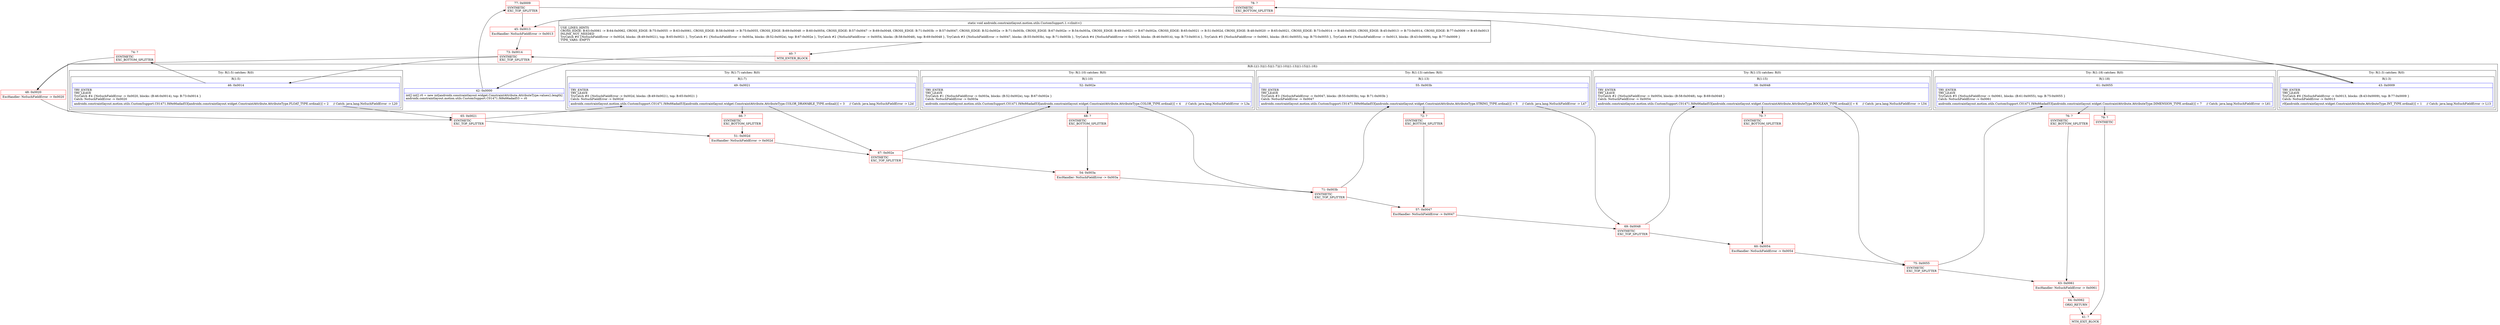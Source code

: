 digraph "CFG forandroidx.constraintlayout.motion.utils.CustomSupport.1.\<clinit\>()V" {
subgraph cluster_Region_1835904346 {
label = "R(8:1|(1:3)|(1:5)|(1:7)|(1:10)|(1:13)|(1:15)|(1:18))";
node [shape=record,color=blue];
Node_42 [shape=record,label="{42\:\ 0x0000|int[] int[] r0 = new int[androidx.constraintlayout.widget.ConstraintAttribute.AttributeType.values().length]\landroidx.constraintlayout.motion.utils.CustomSupport.C01471.f49x66adad53 = r0\l}"];
subgraph cluster_TryCatchRegion_1887197737 {
label = "Try: R(1:3) catches: R(0)";
node [shape=record,color=blue];
subgraph cluster_Region_765222626 {
label = "R(1:3)";
node [shape=record,color=blue];
Node_43 [shape=record,label="{43\:\ 0x0009|TRY_ENTER\lTRY_LEAVE\lTryCatch #6 \{NoSuchFieldError \-\> 0x0013, blocks: (B:43:0x0009), top: B:77:0x0009 \}\lCatch: NoSuchFieldError \-\> 0x0013\l|r0[androidx.constraintlayout.widget.ConstraintAttribute.AttributeType.INT_TYPE.ordinal()] = 1     \/\/ Catch: java.lang.NoSuchFieldError \-\> L13\l}"];
}
subgraph cluster_Region_317321468 {
label = "R(0) | ExcHandler: NoSuchFieldError \-\> 0x0013\l";
node [shape=record,color=blue];
}
}
subgraph cluster_TryCatchRegion_1745075320 {
label = "Try: R(1:5) catches: R(0)";
node [shape=record,color=blue];
subgraph cluster_Region_202236479 {
label = "R(1:5)";
node [shape=record,color=blue];
Node_46 [shape=record,label="{46\:\ 0x0014|TRY_ENTER\lTRY_LEAVE\lTryCatch #4 \{NoSuchFieldError \-\> 0x0020, blocks: (B:46:0x0014), top: B:73:0x0014 \}\lCatch: NoSuchFieldError \-\> 0x0020\l|androidx.constraintlayout.motion.utils.CustomSupport.C01471.f49x66adad53[androidx.constraintlayout.widget.ConstraintAttribute.AttributeType.FLOAT_TYPE.ordinal()] = 2     \/\/ Catch: java.lang.NoSuchFieldError \-\> L20\l}"];
}
subgraph cluster_Region_515005573 {
label = "R(0) | ExcHandler: NoSuchFieldError \-\> 0x0020\l";
node [shape=record,color=blue];
}
}
subgraph cluster_TryCatchRegion_1124147647 {
label = "Try: R(1:7) catches: R(0)";
node [shape=record,color=blue];
subgraph cluster_Region_907322843 {
label = "R(1:7)";
node [shape=record,color=blue];
Node_49 [shape=record,label="{49\:\ 0x0021|TRY_ENTER\lTRY_LEAVE\lTryCatch #0 \{NoSuchFieldError \-\> 0x002d, blocks: (B:49:0x0021), top: B:65:0x0021 \}\lCatch: NoSuchFieldError \-\> 0x002d\l|androidx.constraintlayout.motion.utils.CustomSupport.C01471.f49x66adad53[androidx.constraintlayout.widget.ConstraintAttribute.AttributeType.COLOR_DRAWABLE_TYPE.ordinal()] = 3     \/\/ Catch: java.lang.NoSuchFieldError \-\> L2d\l}"];
}
subgraph cluster_Region_1433118012 {
label = "R(0) | ExcHandler: NoSuchFieldError \-\> 0x002d\l";
node [shape=record,color=blue];
}
}
subgraph cluster_TryCatchRegion_1504808288 {
label = "Try: R(1:10) catches: R(0)";
node [shape=record,color=blue];
subgraph cluster_Region_326583088 {
label = "R(1:10)";
node [shape=record,color=blue];
Node_52 [shape=record,label="{52\:\ 0x002e|TRY_ENTER\lTRY_LEAVE\lTryCatch #1 \{NoSuchFieldError \-\> 0x003a, blocks: (B:52:0x002e), top: B:67:0x002e \}\lCatch: NoSuchFieldError \-\> 0x003a\l|androidx.constraintlayout.motion.utils.CustomSupport.C01471.f49x66adad53[androidx.constraintlayout.widget.ConstraintAttribute.AttributeType.COLOR_TYPE.ordinal()] = 4     \/\/ Catch: java.lang.NoSuchFieldError \-\> L3a\l}"];
}
subgraph cluster_Region_14550776 {
label = "R(0) | ExcHandler: NoSuchFieldError \-\> 0x003a\l";
node [shape=record,color=blue];
}
}
subgraph cluster_TryCatchRegion_143921562 {
label = "Try: R(1:13) catches: R(0)";
node [shape=record,color=blue];
subgraph cluster_Region_1562072933 {
label = "R(1:13)";
node [shape=record,color=blue];
Node_55 [shape=record,label="{55\:\ 0x003b|TRY_ENTER\lTRY_LEAVE\lTryCatch #3 \{NoSuchFieldError \-\> 0x0047, blocks: (B:55:0x003b), top: B:71:0x003b \}\lCatch: NoSuchFieldError \-\> 0x0047\l|androidx.constraintlayout.motion.utils.CustomSupport.C01471.f49x66adad53[androidx.constraintlayout.widget.ConstraintAttribute.AttributeType.STRING_TYPE.ordinal()] = 5     \/\/ Catch: java.lang.NoSuchFieldError \-\> L47\l}"];
}
subgraph cluster_Region_1960632629 {
label = "R(0) | ExcHandler: NoSuchFieldError \-\> 0x0047\l";
node [shape=record,color=blue];
}
}
subgraph cluster_TryCatchRegion_71680144 {
label = "Try: R(1:15) catches: R(0)";
node [shape=record,color=blue];
subgraph cluster_Region_745871683 {
label = "R(1:15)";
node [shape=record,color=blue];
Node_58 [shape=record,label="{58\:\ 0x0048|TRY_ENTER\lTRY_LEAVE\lTryCatch #2 \{NoSuchFieldError \-\> 0x0054, blocks: (B:58:0x0048), top: B:69:0x0048 \}\lCatch: NoSuchFieldError \-\> 0x0054\l|androidx.constraintlayout.motion.utils.CustomSupport.C01471.f49x66adad53[androidx.constraintlayout.widget.ConstraintAttribute.AttributeType.BOOLEAN_TYPE.ordinal()] = 6     \/\/ Catch: java.lang.NoSuchFieldError \-\> L54\l}"];
}
subgraph cluster_Region_735232983 {
label = "R(0) | ExcHandler: NoSuchFieldError \-\> 0x0054\l";
node [shape=record,color=blue];
}
}
subgraph cluster_TryCatchRegion_949246673 {
label = "Try: R(1:18) catches: R(0)";
node [shape=record,color=blue];
subgraph cluster_Region_318721043 {
label = "R(1:18)";
node [shape=record,color=blue];
Node_61 [shape=record,label="{61\:\ 0x0055|TRY_ENTER\lTRY_LEAVE\lTryCatch #5 \{NoSuchFieldError \-\> 0x0061, blocks: (B:61:0x0055), top: B:75:0x0055 \}\lCatch: NoSuchFieldError \-\> 0x0061\l|androidx.constraintlayout.motion.utils.CustomSupport.C01471.f49x66adad53[androidx.constraintlayout.widget.ConstraintAttribute.AttributeType.DIMENSION_TYPE.ordinal()] = 7     \/\/ Catch: java.lang.NoSuchFieldError \-\> L61\l}"];
}
subgraph cluster_Region_382001166 {
label = "R(0) | ExcHandler: NoSuchFieldError \-\> 0x0061\l";
node [shape=record,color=blue];
}
}
}
subgraph cluster_Region_317321468 {
label = "R(0) | ExcHandler: NoSuchFieldError \-\> 0x0013\l";
node [shape=record,color=blue];
}
subgraph cluster_Region_515005573 {
label = "R(0) | ExcHandler: NoSuchFieldError \-\> 0x0020\l";
node [shape=record,color=blue];
}
subgraph cluster_Region_1433118012 {
label = "R(0) | ExcHandler: NoSuchFieldError \-\> 0x002d\l";
node [shape=record,color=blue];
}
subgraph cluster_Region_14550776 {
label = "R(0) | ExcHandler: NoSuchFieldError \-\> 0x003a\l";
node [shape=record,color=blue];
}
subgraph cluster_Region_1960632629 {
label = "R(0) | ExcHandler: NoSuchFieldError \-\> 0x0047\l";
node [shape=record,color=blue];
}
subgraph cluster_Region_735232983 {
label = "R(0) | ExcHandler: NoSuchFieldError \-\> 0x0054\l";
node [shape=record,color=blue];
}
subgraph cluster_Region_382001166 {
label = "R(0) | ExcHandler: NoSuchFieldError \-\> 0x0061\l";
node [shape=record,color=blue];
}
Node_40 [shape=record,color=red,label="{40\:\ ?|MTH_ENTER_BLOCK\l}"];
Node_77 [shape=record,color=red,label="{77\:\ 0x0009|SYNTHETIC\lEXC_TOP_SPLITTER\l}"];
Node_73 [shape=record,color=red,label="{73\:\ 0x0014|SYNTHETIC\lEXC_TOP_SPLITTER\l}"];
Node_65 [shape=record,color=red,label="{65\:\ 0x0021|SYNTHETIC\lEXC_TOP_SPLITTER\l}"];
Node_66 [shape=record,color=red,label="{66\:\ ?|SYNTHETIC\lEXC_BOTTOM_SPLITTER\l}"];
Node_67 [shape=record,color=red,label="{67\:\ 0x002e|SYNTHETIC\lEXC_TOP_SPLITTER\l}"];
Node_68 [shape=record,color=red,label="{68\:\ ?|SYNTHETIC\lEXC_BOTTOM_SPLITTER\l}"];
Node_71 [shape=record,color=red,label="{71\:\ 0x003b|SYNTHETIC\lEXC_TOP_SPLITTER\l}"];
Node_69 [shape=record,color=red,label="{69\:\ 0x0048|SYNTHETIC\lEXC_TOP_SPLITTER\l}"];
Node_70 [shape=record,color=red,label="{70\:\ ?|SYNTHETIC\lEXC_BOTTOM_SPLITTER\l}"];
Node_75 [shape=record,color=red,label="{75\:\ 0x0055|SYNTHETIC\lEXC_TOP_SPLITTER\l}"];
Node_76 [shape=record,color=red,label="{76\:\ ?|SYNTHETIC\lEXC_BOTTOM_SPLITTER\l}"];
Node_79 [shape=record,color=red,label="{79\:\ ?|SYNTHETIC\l}"];
Node_41 [shape=record,color=red,label="{41\:\ ?|MTH_EXIT_BLOCK\l}"];
Node_63 [shape=record,color=red,label="{63\:\ 0x0061|ExcHandler: NoSuchFieldError \-\> 0x0061\l}"];
Node_64 [shape=record,color=red,label="{64\:\ 0x0062|ORIG_RETURN\l}"];
Node_60 [shape=record,color=red,label="{60\:\ 0x0054|ExcHandler: NoSuchFieldError \-\> 0x0054\l}"];
Node_72 [shape=record,color=red,label="{72\:\ ?|SYNTHETIC\lEXC_BOTTOM_SPLITTER\l}"];
Node_57 [shape=record,color=red,label="{57\:\ 0x0047|ExcHandler: NoSuchFieldError \-\> 0x0047\l}"];
Node_54 [shape=record,color=red,label="{54\:\ 0x003a|ExcHandler: NoSuchFieldError \-\> 0x003a\l}"];
Node_51 [shape=record,color=red,label="{51\:\ 0x002d|ExcHandler: NoSuchFieldError \-\> 0x002d\l}"];
Node_74 [shape=record,color=red,label="{74\:\ ?|SYNTHETIC\lEXC_BOTTOM_SPLITTER\l}"];
Node_48 [shape=record,color=red,label="{48\:\ 0x0020|ExcHandler: NoSuchFieldError \-\> 0x0020\l}"];
Node_78 [shape=record,color=red,label="{78\:\ ?|SYNTHETIC\lEXC_BOTTOM_SPLITTER\l}"];
Node_45 [shape=record,color=red,label="{45\:\ 0x0013|ExcHandler: NoSuchFieldError \-\> 0x0013\l}"];
MethodNode[shape=record,label="{static void androidx.constraintlayout.motion.utils.CustomSupport.1.\<clinit\>()  | USE_LINES_HINTS\lCROSS_EDGE: B:63:0x0061 \-\> B:64:0x0062, CROSS_EDGE: B:75:0x0055 \-\> B:63:0x0061, CROSS_EDGE: B:58:0x0048 \-\> B:75:0x0055, CROSS_EDGE: B:69:0x0048 \-\> B:60:0x0054, CROSS_EDGE: B:57:0x0047 \-\> B:69:0x0048, CROSS_EDGE: B:71:0x003b \-\> B:57:0x0047, CROSS_EDGE: B:52:0x002e \-\> B:71:0x003b, CROSS_EDGE: B:67:0x002e \-\> B:54:0x003a, CROSS_EDGE: B:49:0x0021 \-\> B:67:0x002e, CROSS_EDGE: B:65:0x0021 \-\> B:51:0x002d, CROSS_EDGE: B:48:0x0020 \-\> B:65:0x0021, CROSS_EDGE: B:73:0x0014 \-\> B:48:0x0020, CROSS_EDGE: B:45:0x0013 \-\> B:73:0x0014, CROSS_EDGE: B:77:0x0009 \-\> B:45:0x0013\lINLINE_NOT_NEEDED\lTryCatch #0 \{NoSuchFieldError \-\> 0x002d, blocks: (B:49:0x0021), top: B:65:0x0021 \}, TryCatch #1 \{NoSuchFieldError \-\> 0x003a, blocks: (B:52:0x002e), top: B:67:0x002e \}, TryCatch #2 \{NoSuchFieldError \-\> 0x0054, blocks: (B:58:0x0048), top: B:69:0x0048 \}, TryCatch #3 \{NoSuchFieldError \-\> 0x0047, blocks: (B:55:0x003b), top: B:71:0x003b \}, TryCatch #4 \{NoSuchFieldError \-\> 0x0020, blocks: (B:46:0x0014), top: B:73:0x0014 \}, TryCatch #5 \{NoSuchFieldError \-\> 0x0061, blocks: (B:61:0x0055), top: B:75:0x0055 \}, TryCatch #6 \{NoSuchFieldError \-\> 0x0013, blocks: (B:43:0x0009), top: B:77:0x0009 \}\lTYPE_VARS: EMPTY\l}"];
MethodNode -> Node_40;Node_42 -> Node_77;
Node_43 -> Node_73;
Node_43 -> Node_78;
Node_46 -> Node_65;
Node_46 -> Node_74;
Node_49 -> Node_66;
Node_49 -> Node_67;
Node_52 -> Node_68;
Node_52 -> Node_71;
Node_55 -> Node_69;
Node_55 -> Node_72;
Node_58 -> Node_70;
Node_58 -> Node_75;
Node_61 -> Node_76;
Node_61 -> Node_79;
Node_40 -> Node_42;
Node_77 -> Node_43;
Node_77 -> Node_45;
Node_73 -> Node_46;
Node_73 -> Node_48;
Node_65 -> Node_49;
Node_65 -> Node_51;
Node_66 -> Node_51;
Node_67 -> Node_52;
Node_67 -> Node_54;
Node_68 -> Node_54;
Node_71 -> Node_55;
Node_71 -> Node_57;
Node_69 -> Node_58;
Node_69 -> Node_60;
Node_70 -> Node_60;
Node_75 -> Node_61;
Node_75 -> Node_63;
Node_76 -> Node_63;
Node_79 -> Node_41;
Node_63 -> Node_64;
Node_64 -> Node_41;
Node_60 -> Node_75;
Node_72 -> Node_57;
Node_57 -> Node_69;
Node_54 -> Node_71;
Node_51 -> Node_67;
Node_74 -> Node_48;
Node_48 -> Node_65;
Node_78 -> Node_45;
Node_45 -> Node_73;
}

